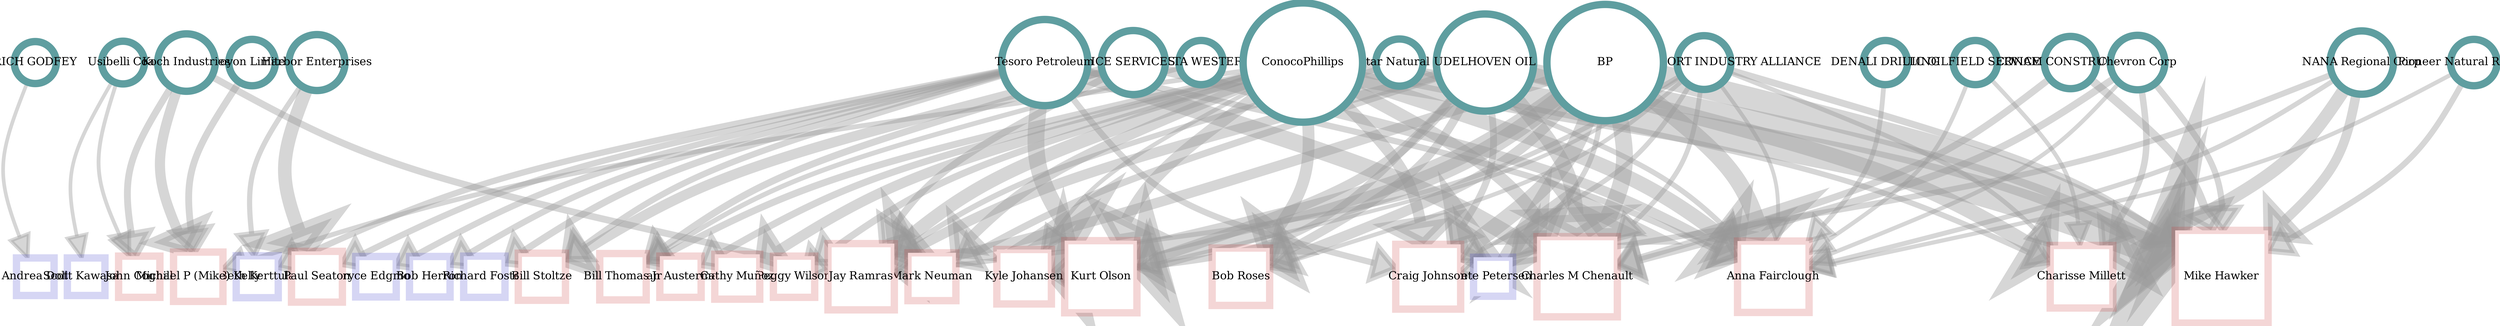 digraph G {
	graph [outputorder=edgesfirst, truecolor=true, size="1000,1000!", dpi=96, bgcolor="#FFFFFF", splines=curved, epsilon="0.0", layoutEngine=neato, fontsize=90, fontcolor=blue, start=self];
	node [label="\N", style="setlinewidth(10), filled", fontsize=15, fixedsize=1, imagescale=true, regular=true];
	graph [bb="0,0,2215.1,1833.2"];
	8432 [label="Andrea Doll", width="0.69444", href=a, id=8432, state=AK, term=2008, district="AK-4", party=D, candidate_name="Andrea Doll", image="../www/can_images/unknownCandidate.jpg", total_dollars=25, type=candidates, value=25, color="#3333cc33", fillcolor="#ffffff", tooltip="Andrea Doll (Received $25)", shape=square, label_zoom_level=6, click="this.selectNode('8432'); this.panToNode('8432');", area="0.5", target=8432, pos="1439.5,654.5", height="0.70833"];
	39502 [label="RICH GODFEY", width="0.77778", href=a, id=39502, image="../www/com_images/cunknown_oil_co.png", total_dollars="25.00", type=donors, value="25.00", color=cadetblue, fillcolor="#ffffff", tooltip="RICH GODFEY (Gave $25)", shape=circle, label_zoom_level=8, click="this.selectNode('39502'); this.panToNode('39502');", area="0.5", target=39502, transaction_id="425f96810a11b1f90bb8ff925ff770fc", company_id=39502, company_name="RICH GODFEY", amount="25.00", recipient_ext_id=8432, industry="Gasoline Service Stations", sitecode=oil, contributor_type=I, dir="/home/dameat/public_html/state_dem/njq/NodeViz", pos="1643.1,858.15", height="0.79167"];
	4162 [label="Scott Kawasaki", width="0.69444", href=a, id=4162, state=AK, term=2008, district="AK-9", party=D, candidate_name="Scott Kawasaki", image="../www/can_images/4162.jpg", total_dollars=25, type=candidates, value=25, color="#3333cc33", fillcolor="#ffffff", tooltip="Scott Kawasaki (Received $25)", shape=square, label_zoom_level=6, click="this.selectNode('4162'); this.panToNode('4162');", area="0.5", target=4162, pos="2188.6,1640.5", height="0.70833"];
	29758 [label="Usibelli Coal", width="0.80556", href=a, id=29758, image="../www/com_images/cunknown_coal_co.png", total_dollars=75, type=donors, value=75, color=cadetblue, fillcolor="#ffffff", tooltip="Usibelli Coal (Gave $75)", shape=circle, label_zoom_level=8, click="this.selectNode('29758'); this.panToNode('29758');", area="0.51081916537867", target=29758, transaction_id="4fae2dec60d68ae4c152b5b40374fe2b", company_id=29758, company_name="Usibelli Coal", amount="50.00", recipient_ext_id=3179, industry="Coal Mining", sitecode=coal, contributor_type=I, dir="/home/dameat/public_html/state_dem/njq/NodeViz", pos="1915.2,1523.2", height="0.80556"];
	39351 [label="DELTA WESTERN", width="0.83333", href=a, id=39351, image="../www/com_images/cunknown_oil_co.png", total_dollars="200.00", type=donors, value="200.00", color=cadetblue, fillcolor="#ffffff", tooltip="DELTA WESTERN (Gave $200)", shape=circle, label_zoom_level=8, click="this.selectNode('39351'); this.panToNode('39351');", area="0.53786707882535", target=39351, transaction_id="228acdac3b359180b012b6e68cf7d1b2", company_id=39351, company_name="DELTA WESTERN", amount="200.00", recipient_ext_id=4148, industry=Unknown, sitecode=oil, contributor_type=I, dir="/home/dameat/public_html/state_dem/njq/NodeViz", pos="1460,875.78", height="0.83333"];
	39353 [label="DENALI DRILLING", width="0.83333", href=a, id=39353, image="../www/com_images/cunknown_oil_co.png", total_dollars="200.00", type=donors, value="200.00", color=cadetblue, fillcolor="#ffffff", tooltip="DENALI DRILLING (Gave $200)", shape=circle, label_zoom_level=8, click="this.selectNode('39353'); this.panToNode('39353');", area="0.53786707882535", target=39353, transaction_id="50444620420e75e6c639714f17bd9bf4", company_id=39353, company_name="DENALI DRILLING", amount="200.00", recipient_ext_id=8801, industry="Special Trade Contractors", sitecode=oil, contributor_type=I, dir="/home/dameat/public_html/state_dem/njq/NodeViz", pos="705.01,481.59", height="0.83333"];
	39383 [label="UIC OILFIELD SERVICES", width="0.83333", href=a, id=39383, image="../www/com_images/cunknown_oil_co.png", total_dollars=200, type=donors, value=200, color=cadetblue, fillcolor="#ffffff", tooltip="UIC OILFIELD SERVICES (Gave $200)", shape=circle, label_zoom_level=8, click="this.selectNode('39383'); this.panToNode('39383');", area="0.53786707882535", target=39383, transaction_id="1d8c535895113a63f4ef2db8635858e7", company_id=39383, company_name="UIC OILFIELD SERVICES", amount="100.00", recipient_ext_id=9873, industry="Oilfield Service, Equipment & Exploration", sitecode=oil, contributor_type=I, dir="/home/dameat/public_html/state_dem/njq/NodeViz", pos="160.79,929.45", height="0.83333"];
	4174 [label="Pete Petersen", width="0.72222", href=a, id=4174, state=AK, term=2008, district="AK-19", party=D, candidate_name="Pete Petersen", image="../www/can_images/4174.jpg", total_dollars=250, type=candidates, value=250, color="#3333cc33", fillcolor="#ffffff", tooltip="Pete Petersen (Received $250)", shape=square, label_zoom_level=6, click="this.selectNode('4174'); this.panToNode('4174');", area="0.54868624420402", target=4174, pos="1184.7,663.96", height="0.73611"];
	8806 [label="Bryce Edgmon", width="0.75", href=a, id=8806, state=AK, term=2008, district="AK-37", party=D, candidate_name="Bryce Edgmon", image="../www/can_images/8806.jpg", total_dollars=400, type=candidates, value=400, color="#3333cc33", fillcolor="#ffffff", tooltip="Bryce Edgmon (Received $400)", shape=square, label_zoom_level=6, click="this.selectNode('8806'); this.panToNode('8806');", area="0.58114374034003", target=8806, pos="488.65,192.96", height="0.76389"];
	9874 [label="Bob Herron", width="0.75", href=a, id=9874, state=AK, term=2008, district="AK-38", party=D, candidate_name="Bob Herron", image="../www/can_images/9874.png", total_dollars=400, type=candidates, value=400, color="#3333cc33", fillcolor="#ffffff", tooltip="Bob Herron (Received $400)", shape=square, label_zoom_level=6, click="this.selectNode('9874'); this.panToNode('9874');", area="0.58114374034003", target=9874, pos="640.99,183.5", height="0.76389"];
	30533 [label="Pioneer Natural Resources", width="0.86111", href=a, id=30533, image="../www/com_images/c30533.png", total_dollars=450, type=donors, value=450, color=cadetblue, fillcolor="#ffffff", tooltip="Pioneer Natural Resources (Gave $450)", shape=circle, label_zoom_level=8, click="this.selectNode('30533'); this.panToNode('30533');", area="0.5919629057187", target=30533, transaction_id="98d94d4b5d2745a20c70c81cfce13888", company_id=30533, company_name="Pioneer Natural Resources", amount="350.00", recipient_ext_id=4152, industry="Oilfield Service, Equipment & Exploration", sitecode=oil, contributor_type=I, dir="/home/dameat/public_html/state_dem/njq/NodeViz", pos="264.11,754.27", height="0.875"];
	30934 [label="Doyon Limited", width="0.86111", href=a, id=30934, image="../www/com_images/cunknown_coal_co.png", total_dollars="500.00", type=donors, value="500.00", color=cadetblue, fillcolor="#ffffff", tooltip="Doyon Limited (Gave $500)", shape=circle, label_zoom_level=8, click="this.selectNode('30934'); this.panToNode('30934');", area="0.60278207109737", target=30934, transaction_id=c4ada5a7a6aea2ad58e46b1eee43f05e, company_id=30934, company_name="Doyon Limited", amount="500.00", recipient_ext_id=4170, industry="Native American Tribes & Governing Units", sitecode=coal, contributor_type=I, dir="/home/dameat/public_html/state_dem/njq/NodeViz", pos="1055.8,1800.7", height="0.875"];
	2251 [label="Richard Foster", width="0.77778", href=a, id=2251, state=AK, term=2008, district="AK-39", party=D, candidate_name="Richard Foster", image="../www/can_images/unknownCandidate.jpg", total_dollars=500, type=candidates, value=500, color="#3333cc33", fillcolor="#ffffff", tooltip="Richard Foster (Received $500)", shape=square, label_zoom_level=6, click="this.selectNode('2251'); this.panToNode('2251');", area="0.60278207109737", target=2251, pos="92.116,482.58", height="0.77778"];
	4142 [label="Peggy Wilson", width="0.77778", href=a, id=4142, state=AK, term=2008, district="AK-2", party=R, candidate_name="Peggy Wilson", image="../www/can_images/4142.jpg", total_dollars=500, type=candidates, value=500, color="#cc333333", fillcolor="#ffffff", tooltip="Peggy Wilson (Received $500)", shape=square, label_zoom_level=6, click="this.selectNode('4142'); this.panToNode('4142');", area="0.60278207109737", target=4142, pos="630.19,1560.7", height="0.77778"];
	2237 [label="Alan Austerman", width="0.77778", href=a, id=2237, state=AK, term=2008, district="AK-36", party=R, candidate_name="Alan Austerman", image="../www/can_images/2237.jpg", total_dollars=500, type=candidates, value=500, color="#cc333333", fillcolor="#ffffff", tooltip="Alan Austerman (Received $500)", shape=square, label_zoom_level=6, click="this.selectNode('2237'); this.panToNode('2237');", area="0.60278207109737", target=2237, pos="439.88,1493.6", height="0.77778"];
	1677 [label="Enstar Natural Gas", width="0.88889", href=a, id=1677, image="../www/com_images/c1677.png", total_dollars="542.5", type=donors, value="542.5", color=cadetblue, fillcolor="#ffffff", tooltip="Enstar Natural Gas (Gave $542)", shape=circle, label_zoom_level=8, click="this.selectNode('1677'); this.panToNode('1677');", area="0.61197836166924", target=1677, transaction_id="5d1dd42c3f0ae5cb177ea82a418df75a", company_id=1677, company_name="Enstar Natural Gas", amount="292.50", recipient_ext_id=4169, industry="Gas & Electric Utilities", sitecode=oil, contributor_type=I, dir="/home/dameat/public_html/state_dem/njq/NodeViz", pos="960.25,747.37", height="0.88889"];
	3179 [label="John Coghill", width="0.77778", href=a, id=3179, state=AK, term=2008, district="AK-11", party=R, candidate_name="John Coghill", image="../www/can_images/3179.jpg", total_dollars=550, type=candidates, value=550, color="#cc333333", fillcolor="#ffffff", tooltip="John Coghill (Received $550)", shape=square, label_zoom_level=6, click="this.selectNode('3179'); this.panToNode('3179');", area="0.61360123647604", target=3179, pos="1629.1,1411.6", height="0.77778"];
	3178 [label="Beth Kerttula", width="0.77778", href=a, id=3178, state=AK, term=2008, district="AK-3", party=D, candidate_name="Beth Kerttula", image="../www/can_images/3178.jpg", total_dollars=650, type=candidates, value=650, color="#3333cc33", fillcolor="#ffffff", tooltip="Beth Kerttula (Received $650)", shape=square, label_zoom_level=6, click="this.selectNode('3178'); this.panToNode('3178');", area="0.63523956723338", target=3178, pos="298.13,230.74", height="0.79167"];
	4157 [label="Cathy Muñoz", width="0.83333", href=a, id=4157, state=AK, term=2008, district="AK-4", party=R, candidate_name="Cathy Muñoz", image="../www/can_images/4157.jpg", total_dollars=1000, type=candidates, value=1000, color="#cc333333", fillcolor="#ffffff", tooltip="Cathy Muñoz (Received $1,000)", shape=square, label_zoom_level=6, click="this.selectNode('4157'); this.panToNode('4157');", area="0.71097372488408", target=4157, pos="778.79,1527.9", height="0.84722"];
	4148 [label="Bill Thomas Jr", width="0.86111", href=a, id=4148, state=AK, term=2008, district="AK-5", party=R, candidate_name="Bill Thomas Jr", image="../www/can_images/4148.jpg", total_dollars=1200, type=candidates, value=1200, color="#cc333333", fillcolor="#ffffff", tooltip="Bill Thomas Jr (Received $1,200)", shape=square, label_zoom_level=6, click="this.selectNode('4148'); this.panToNode('4148');", area="0.75425038639876", target=4148, pos="1113.8,975.8", height="0.875"];
	39350 [label="CONAM CONSTRUCTION", width="0.97222", href=a, id=39350, image="../www/com_images/c39350.png", total_dollars=1250, type=donors, value=1250, color=cadetblue, fillcolor="#ffffff", tooltip="CONAM CONSTRUCTION (Gave $1,250)", shape=circle, label_zoom_level=8, click="this.selectNode('39350'); this.panToNode('39350');", area="0.76506955177743", target=39350, transaction_id="97817c66ef8b45403b52a9a870550c69", company_id=39350, company_name="CONAM CONSTRUCTION", amount="750.00", recipient_ext_id=4152, industry="Construction, Unclassified", sitecode=oil, contributor_type=I, dir="/home/dameat/public_html/state_dem/njq/NodeViz", pos="108.02,1153.6", height="0.98611"];
	4143 [label="Bill Stoltze", width="0.88889", href=a, id=4143, state=AK, term=2008, district="AK-16", party=R, candidate_name="Bill Stoltze", image="../www/can_images/4143.jpg", total_dollars=1400, type=candidates, value=1400, color="#cc333333", fillcolor="#ffffff", tooltip="Bill Stoltze (Received $1,400)", shape=square, label_zoom_level=6, click="this.selectNode('4143'); this.panToNode('4143');", area="0.79752704791345", target=4143, pos="850.13,355.44", height="0.88889"];
	39405 [label="ALASKA SUPPORT INDUSTRY ALLIANCE", width=1, href=a, id=39405, image="../www/com_images/cunknown_oil_co.png", total_dollars=1450, type=donors, value=1450, color=cadetblue, fillcolor="#ffffff", tooltip="ALASKA SUPPORT INDUSTRY ALLIANCE (Gave $1,450)", shape=circle, label_zoom_level=8, click="this.selectNode('39405'); this.panToNode('39405');", area="0.80834621329212", target=39405, transaction_id="1b42da3bf279b8af40f4ad9f678dde6d", company_id=39405, company_name="ALASKA SUPPORT INDUSTRY ALLIANCE", amount="500.00", recipient_ext_id=4152, industry="Oil & Gas", sitecode=oil, contributor_type=I, dir="/home/dameat/public_html/state_dem/njq/NodeViz", pos="683.89,1032.5", height="1.0139"];
	951 [label="Chevron Corp", width="1.0278", href=a, id=951, image="../www/com_images/c951.png", total_dollars=1500, type=donors, value=1500, color=cadetblue, fillcolor="#ffffff", tooltip="Chevron Corp (Gave $1,500)", shape=circle, label_zoom_level=8, click="this.selectNode('951'); this.panToNode('951');", area="0.81916537867079", target=951, transaction_id="7621d191b88a57ab30c7288cae7289b4", company_id=951, company_name="Chevron Corp", amount="550.00", recipient_ext_id=4153, industry="Major (Multinational) Oil & Gas Producers", sitecode=oil, contributor_type=I, dir="/home/dameat/public_html/state_dem/njq/NodeViz", pos="240.38,1019.6", height="1.0278"];
	4154 [label="Mark Neuman", width="0.88889", href=a, id=4154, state=AK, term=2008, district="AK-15", party=R, candidate_name="Mark Neuman", image="../www/can_images/4154.jpg", total_dollars=1500, type=candidates, value=1500, color="#cc333333", fillcolor="#ffffff", tooltip="Mark Neuman (Received $1,500)", shape=square, label_zoom_level=6, click="this.selectNode('4154'); this.panToNode('4154');", area="0.81916537867079", target=4154, pos="572.63,1446.2", height="0.90278"];
	4170 [label="Michael P (Mike) Kelly", width="0.91667", href=a, id=4170, state=AK, term=2008, district="AK-7", party=R, candidate_name="Michael P (Mike) Kelly", image="../www/can_images/4170.jpg", total_dollars=1700, type=candidates, value=1700, color="#cc333333", fillcolor="#ffffff", tooltip="Michael P (Mike) Kelly (Received $1,700)", shape=square, label_zoom_level=6, click="this.selectNode('4170'); this.panToNode('4170');", area="0.86244204018547", target=4170, pos="1023.7,1453.8", height="0.93056"];
	2248 [label="Harbor Enterprises", width="1.0556", href=a, id=2248, image="../www/com_images/cunknown_oil_co.png", total_dollars=1750, type=donors, value=1750, color=cadetblue, fillcolor="#ffffff", tooltip="Harbor Enterprises (Gave $1,750)", shape=circle, label_zoom_level=8, click="this.selectNode('2248'); this.panToNode('2248');", area="0.87326120556414", target=2248, transaction_id="9645ed3f256036ed474d7a2afe4b362f", company_id=2248, company_name="Harbor Enterprises", amount="1500.00", recipient_ext_id=4158, industry="Petroleum Refining & Marketing", sitecode=oil, contributor_type=I, dir="/home/dameat/public_html/state_dem/njq/NodeViz", pos="39,39", height="1.0556"];
	4158 [label="Paul Seaton", width="0.94444", href=a, id=4158, state=AK, term=2008, district="AK-35", party=R, candidate_name="Paul Seaton", image="../www/can_images/4158.jpg", total_dollars=1900, type=candidates, value=1900, color="#cc333333", fillcolor="#ffffff", tooltip="Paul Seaton (Received $1,900)", shape=square, label_zoom_level=6, click="this.selectNode('4158'); this.panToNode('4158');", area="0.90571870170015", target=4158, pos="177.46,325.17", height="0.95833"];
	2841 [label="Koch Industries", width="1.0833", href=a, id=2841, image="../www/com_images/c48.png", total_dollars=2000, type=donors, value=2000, color=cadetblue, fillcolor="#ffffff", tooltip="Koch Industries (Gave $2,000)", shape=circle, label_zoom_level=8, click="this.selectNode('2841'); this.panToNode('2841');", area="0.9273570324575", target=2841, transaction_id=a0573d03be1694debb8442aac1dbb556, company_id=2841, company_name="Koch Industries", amount="1000.00", recipient_ext_id=4170, industry="Petroleum Refining & Marketing", sitecode=oil, contributor_type=I, dir="/home/dameat/public_html/state_dem/njq/NodeViz", pos="1320,1301.1", height="1.0833"];
	8468 [label="Kyle Johansen", width="1.0278", href=a, id=8468, state=AK, term=2008, district="AK-1", party=R, candidate_name="Kyle Johansen", image="../www/can_images/8468.jpg", total_dollars=2600, type=candidates, value=2600, color="#cc333333", fillcolor="#ffffff", tooltip="Kyle Johansen (Received $2,600)", shape=square, label_zoom_level=6, click="this.selectNode('8468'); this.panToNode('8468');", area="1.0571870170015", target=8468, pos="980.15,1233.7", height="1.0278"];
	31946 [label="NANA Regional Corp", width="1.1944", href=a, id=31946, image="../www/com_images/c31946.png", total_dollars=2850, type=donors, value=2850, color=cadetblue, fillcolor="#ffffff", tooltip="NANA Regional Corp (Gave $2,850)", shape=circle, label_zoom_level=8, click="this.selectNode('31946'); this.panToNode('31946');", area="1.1112828438949", target=31946, transaction_id="9674a856253305b5bc43543a72895726", company_id=31946, company_name="NANA Regional Corp", amount="1400.00", recipient_ext_id=9873, industry="Native American Tribes & Governing Units", sitecode=oil, contributor_type=I, dir="/home/dameat/public_html/state_dem/njq/NodeViz", pos="310.54,899.63", height="1.1944"];
	39359 [label="ICE SERVICES", width="1.1944", href=a, id=39359, image="../www/com_images/cunknown_oil_co.png", total_dollars=3000, type=donors, value=3000, color=cadetblue, fillcolor="#ffffff", tooltip="ICE SERVICES (Gave $3,000)", shape=circle, label_zoom_level=8, click="this.selectNode('39359'); this.panToNode('39359');", area="1.1437403400309", target=39359, transaction_id="7e1b18c18c2bafaadd7086a292cb5bf9", company_id=39359, company_name="ICE SERVICES", amount="1000.00", recipient_ext_id=4143, industry="Oilfield Service, Equipment & Exploration", sitecode=oil, contributor_type=I, dir="/home/dameat/public_html/state_dem/njq/NodeViz", pos="967.02,668.1", height="1.2083"];
	8692 [label="Bob Roses", width="1.0833", href=a, id=8692, state=AK, term=2008, district="AK-19", party=R, candidate_name="Bob Roses", image="../www/can_images/unknownCandidate.jpg", total_dollars=3100, type=candidates, value=3100, color="#cc333333", fillcolor="#ffffff", tooltip="Bob Roses (Received $3,100)", shape=square, label_zoom_level=6, click="this.selectNode('8692'); this.panToNode('8692');", area="1.1653786707883", target=8692, pos="872.03,1291.2", height="1.0833"];
	9873 [label="Charisse Millett", width="1.1667", href=a, id=9873, state=AK, term=2008, district="AK-30", party=R, candidate_name="Charisse Millett", image="../www/can_images/9873.jpg", total_dollars=4150, type=candidates, value=4150, color="#cc333333", fillcolor="#ffffff", tooltip="Charisse Millett (Received $4,150)", shape=square, label_zoom_level=6, click="this.selectNode('9873'); this.panToNode('9873');", area="1.3925811437403", target=9873, pos="385.8,1242.8", height="1.1806"];
	8804 [label="Craig Johnson", width="1.2222", href=a, id=8804, state=AK, term=2008, district="AK-28", party=R, candidate_name="Craig Johnson", image="../www/can_images/8804.jpg", total_dollars=4650, type=candidates, value=4650, color="#cc333333", fillcolor="#ffffff", tooltip="Craig Johnson (Received $4,650)", shape=square, label_zoom_level=6, click="this.selectNode('8804'); this.panToNode('8804');", area="1.500772797527", target=8804, pos="608.97,847.03", height="1.2222"];
	4169 [label="Jay Ramras", width="1.25", href=a, id=4169, state=AK, term=2008, district="AK-10", party=R, candidate_name="Jay Ramras", image="../www/can_images/4169.jpg", total_dollars="4942.5", type=candidates, value="4942.5", color="#cc333333", fillcolor="#ffffff", tooltip="Jay Ramras (Received $4,942)", shape=square, label_zoom_level=6, click="this.selectNode('4169'); this.panToNode('4169');", area="1.5640649149923", target=4169, pos="1019.1,1064.6", height="1.25"];
	8801 [label="Anna Fairclough", width="1.3333", href=a, id=8801, state=AK, term=2008, district="AK-17", party=R, candidate_name="Anna Fairclough", image="../www/can_images/8801.jpg", total_dollars=6050, type=candidates, value=6050, color="#cc333333", fillcolor="#ffffff", tooltip="Anna Fairclough (Received $6,050)", shape=square, label_zoom_level=6, click="this.selectNode('8801'); this.panToNode('8801');", area="1.8037094281298", target=8801, pos="573.76,789.35", height="1.3472"];
	4147 [label="Kurt Olson", width="1.3611", href=a, id=4147, state=AK, term=2008, district="AK-33", party=R, candidate_name="Kurt Olson", image="../www/can_images/4147.jpg", total_dollars=6300, type=candidates, value=6300, color="#cc333333", fillcolor="#ffffff", tooltip="Kurt Olson (Received $6,300)", shape=square, label_zoom_level=6, click="this.selectNode('4147'); this.panToNode('4147');", area="1.8578052550232", target=4147, pos="720.89,790.46", height="1.3611"];
	5460 [label="Tesoro Petroleum", width="1.6111", href=a, id=5460, image="../www/com_images/c185.png", total_dollars=7300, type=donors, value=7300, color=cadetblue, fillcolor="#ffffff", tooltip="Tesoro Petroleum (Gave $7,300)", shape=circle, label_zoom_level=8, click="this.selectNode('5460'); this.panToNode('5460');", area="2.0741885625966", target=5460, transaction_id="5453335817fee56a81522dfd72e643c3", company_id=5460, company_name="Tesoro Petroleum", amount="2000.00", recipient_ext_id=4147, industry="Petroleum Refining & Marketing", sitecode=oil, contributor_type=C, dir="/home/dameat/public_html/state_dem/njq/NodeViz", pos="473.99,517.59", height="1.625"];
	4153 [label="Charles M Chenault", width="1.5", href=a, id=4153, state=AK, term=2008, district="AK-34", party=R, candidate_name="Charles M Chenault", image="../www/can_images/4153.jpg", total_dollars=8350, type=candidates, value=8350, color="#cc333333", fillcolor="#ffffff", tooltip="Charles M Chenault (Received $8,350)", shape=square, label_zoom_level=6, click="this.selectNode('4153'); this.panToNode('4153');", area="2.3013910355487", target=4153, pos="480.8,924.59", height="1.5139"];
	39514 [label="UDELHOVEN OIL", width="1.8333", href=a, id=39514, image="../www/com_images/c39514.png", total_dollars=9890, type=donors, value=9890, color=cadetblue, fillcolor="#ffffff", tooltip="UDELHOVEN OIL (Gave $9,890)", shape=circle, label_zoom_level=8, click="this.selectNode('39514'); this.panToNode('39514');", area="2.6346213292117", target=39514, transaction_id=d73fdac17f0477396a8ee20bbeac0ff7, company_id=39514, company_name="UDELHOVEN OIL", amount="2190.00", recipient_ext_id=4152, industry="Oilfield Service, Equipment & Exploration", sitecode=oil, contributor_type=I, dir="/home/dameat/public_html/state_dem/njq/NodeViz", pos="664.52,1135.6", height="1.8333"];
	4152 [label="Mike Hawker", width="1.75", href=a, id=4152, state=AK, term=2008, district="AK-32", party=R, candidate_name="Mike Hawker", image="../www/can_images/4152.jpg", total_dollars=11890, type=candidates, value=11890, color="#cc333333", fillcolor="#ffffff", tooltip="Mike Hawker (Received $11,890)", shape=square, label_zoom_level=6, click="this.selectNode('4152'); this.panToNode('4152');", area="3.0673879443586", target=4152, pos="450.19,1134.2", height="1.75"];
	671 [label=BP, width="2.1944", href=a, id=671, image="../www/com_images/c671.png", total_dollars=15150, type=donors, value=15150, color=cadetblue, fillcolor="#ffffff", tooltip="BP (Gave $15,150)", shape=circle, label_zoom_level=8, click="this.selectNode('671'); this.panToNode('671');", area="3.7727975270479", target=671, transaction_id=d45314c7e494a6cc1c84ed4a49ca145a, company_id=671, company_name=BP, amount="2900.00", recipient_ext_id=4152, industry="Major (Multinational) Oil & Gas Producers", sitecode=oil, contributor_type=I, dir="/home/dameat/public_html/state_dem/njq/NodeViz", pos="834.16,937.52", height="2.1944"];
	1137 [label=ConocoPhillips, width="2.25", href=a, id=1137, image="../www/com_images/c92.png", total_dollars=16200, type=donors, value=16200, color=cadetblue, fillcolor="#ffffff", tooltip="ConocoPhillips (Gave $16,200)", shape=circle, label_zoom_level=8, click="this.selectNode('1137'); this.panToNode('1137');", area=4, target=1137, transaction_id="9f7c7393bf62cd808d596499104628bf", company_id=1137, company_name=ConocoPhillips, amount="3900.00", recipient_ext_id=4152, industry="Major (Multinational) Oil & Gas Producers", sitecode=oil, contributor_type=I, dir="/home/dameat/public_html/state_dem/njq/NodeViz", pos="721.16,1186.1", height="2.25"];
	29758 -> 4162 [len=4, style="setlinewidth(5)", labelfloat=true, arrowhead=normal, arrowsize=3, color="#99999966", fontsize=15, minlen=4, href=a, weight="25.00", toId=4162, fromId=29758, value="25.00", id="4162_29758", type=donations, tooltip="$25 from Usibelli Coal to Scott Kawasaki", area=5, target="4162_29758", pos="e,2163.4,1629.7 1941.9,1534.7 1986.7,1553.9 2077.6,1592.9 2135.7,1617.8"];
	39502 -> 8432 [len=4, style="setlinewidth(5)", labelfloat=true, arrowhead=normal, arrowsize=3, color="#99999966", fontsize=15, minlen=4, href=a, weight="25.00", toId=8432, fromId=39502, value="25.00", id="8432_39502", type=donations, tooltip="$25 from RICH GODFEY to Andrea Doll", area=5, target="8432_39502", pos="e,1464.7,679.74 1622.9,837.88 1591.2,806.23 1529.2,744.24 1486.1,701.14"];
	39405 -> 4147 [len=4, style="setlinewidth(5.2258064516129)", labelfloat=true, arrowhead=normal, arrowsize=3, color="#99999966", fontsize=15, minlen=4, href=a, weight="50.00", toId=4147, fromId=39405, value="50.00", id="4147_39405", type=donations, tooltip="$50 from ALASKA SUPPORT INDUSTRY ALLIANCE to Kurt Olson", area="5.2258064516129", target="4147_39405", pos="e,713.39,839.52 689.43,996.23 694.54,962.78 702.31,911.97 708.85,869.21"];
	39405 -> 8801 [len=4, style="setlinewidth(5.2258064516129)", labelfloat=true, arrowhead=normal, arrowsize=3, color="#99999966", fontsize=15, minlen=4, href=a, weight="50.00", toId=8801, fromId=39405, value="50.00", id="8801_39405", type=donations, tooltip="$50 from ALASKA SUPPORT INDUSTRY ALLIANCE to Anna Fairclough", area="5.2258064516129", target="8801_39405", pos="e,595.88,838.18 668.81,999.17 653.31,964.95 628.63,910.49 608.31,865.63"];
	29758 -> 3179 [len=4, style="setlinewidth(5.2258064516129)", labelfloat=true, arrowhead=normal, arrowsize=3, color="#99999966", fontsize=15, minlen=4, href=a, weight="50.00", toId=3179, fromId=29758, value="50.00", id="3179_29758", type=donations, tooltip="$50 from Usibelli Coal to John Coghill", area="5.2258064516129", target="3179_29758", pos="e,1657.3,1422.6 1888,1512.6 1841.7,1494.5 1746.6,1457.4 1685.4,1433.6"];
	39383 -> 8801 [len=4, style="setlinewidth(5.6774193548387)", labelfloat=true, arrowhead=normal, arrowsize=3, color="#99999966", fontsize=15, minlen=4, href=a, weight="100.00", toId=8801, fromId=39383, value="100.00", id="8801_39383", type=donations, tooltip="$100 from UIC OILFIELD SERVICES to Anna Fairclough", area="5.6774193548387", target="8801_39383", pos="e,525.53,805.71 189.5,919.71 252.41,898.36 404.21,846.87 497.07,815.36"];
	39383 -> 9873 [len=4, style="setlinewidth(5.6774193548387)", labelfloat=true, arrowhead=normal, arrowsize=3, color="#99999966", fontsize=15, minlen=4, href=a, weight="100.00", toId=9873, fromId=39383, value="100.00", id="9873_39383", type=donations, tooltip="$100 from UIC OILFIELD SERVICES to Charisse Millett", area="5.6774193548387", target="9873_39383", pos="e,355.25,1200.2 178.44,954.03 212.34,1001.2 287.6,1106 337.5,1175.5"];
	39405 -> 8692 [len=4, style="setlinewidth(5.6774193548387)", labelfloat=true, arrowhead=normal, arrowsize=3, color="#99999966", fontsize=15, minlen=4, href=a, weight="100.00", toId=8692, fromId=39405, value="100.00", id="8692_39405", type=donations, tooltip="$100 from ALASKA SUPPORT INDUSTRY ALLIANCE to Bob Roses", area="5.6774193548387", target="8692_39405", pos="e,843.35,1251.8 705.47,1062.1 734.6,1102.2 787.26,1174.6 825.59,1227.4"];
	30533 -> 8801 [len=4, style="setlinewidth(5.6774193548387)", labelfloat=true, arrowhead=normal, arrowsize=3, color="#99999966", fontsize=15, minlen=4, href=a, weight="100.00", toId=8801, fromId=30533, value="100.00", id="8801_30533", type=donations, tooltip="$100 from Pioneer Natural Resources to Anna Fairclough", area="5.6774193548387", target="8801_30533", pos="e,525.68,783.9 294.93,757.76 341.3,763.01 430.48,773.12 495.54,780.49"];
	951 -> 8801 [len=4, style="setlinewidth(5.6774193548387)", labelfloat=true, arrowhead=normal, arrowsize=3, color="#99999966", fontsize=15, minlen=4, href=a, weight="100.00", toId=8801, fromId=951, value="100.00", id="8801_951", type=donations, tooltip="$100 from Chevron Corp to Anna Fairclough", area="5.6774193548387", target="8801_951", pos="e,525.69,822.55 270.85,998.54 322.6,962.8 429.05,889.29 500.93,839.64"];
	1137 -> 8468 [len=4, style="setlinewidth(5.6774193548387)", labelfloat=true, arrowhead=normal, arrowsize=3, color="#99999966", fontsize=15, minlen=4, href=a, weight="100.00", toId=8468, fromId=1137, value="100.00", id="8468_1137", type=donations, tooltip="$100 from ConocoPhillips to Kyle Johansen", area="5.6774193548387", target="8468_1137", pos="e,942.83,1226.8 800.98,1200.8 836.89,1207.4 878.81,1215.1 913.07,1221.3"];
	39405 -> 9873 [len=4, style="setlinewidth(6.1290322580645)", labelfloat=true, arrowhead=normal, arrowsize=3, color="#99999966", fontsize=15, minlen=4, href=a, weight="150.00", toId=9873, fromId=39405, value="150.00", id="9873_39405", type=donations, tooltip="$150 from ALASKA SUPPORT INDUSTRY ALLIANCE to Charisse Millett", area="6.1290322580645", target="9873_39405", pos="e,427.94,1213 654.22,1053.4 607.53,1086.3 515.75,1151.1 452.62,1195.6"];
	1137 -> 4170 [len=4, style="setlinewidth(6.5806451612903)", labelfloat=true, arrowhead=normal, arrowsize=3, color="#99999966", fontsize=15, minlen=4, href=a, weight="200.00", toId=4170, fromId=1137, value="200.00", id="4170_1137", type=donations, tooltip="$200 from ConocoPhillips to Michael P (Mike) Kelly", area="6.5806451612903", target="4170_1137", pos="e,990.51,1424.4 782.01,1240 836.35,1288 915.28,1357.9 967.99,1404.5"];
	39351 -> 4148 [len=4, style="setlinewidth(6.5806451612903)", labelfloat=true, arrowhead=normal, arrowsize=3, color="#99999966", fontsize=15, minlen=4, href=a, weight="200.00", toId=4148, fromId=39351, value="200.00", id="4148_39351", type=donations, tooltip="$200 from DELTA WESTERN to Bill Thomas Jr", area="6.5806451612903", target="4148_39351", pos="e,1144.9,966.83 1431.1,884.14 1374.7,900.43 1249,936.74 1173.9,958.45"];
	39405 -> 4169 [len=4, style="setlinewidth(6.5806451612903)", labelfloat=true, arrowhead=normal, arrowsize=3, color="#99999966", fontsize=15, minlen=4, href=a, weight="200.00", toId=4169, fromId=39405, value="200.00", id="4169_39405", type=donations, tooltip="$200 from ALASKA SUPPORT INDUSTRY ALLIANCE to Jay Ramras", area="6.5806451612903", target="4169_39405", pos="e,973.96,1060.3 719.77,1035.9 772.97,1041 873.99,1050.7 943.87,1057.4"];
	31946 -> 8801 [len=4, style="setlinewidth(6.5806451612903)", labelfloat=true, arrowhead=normal, arrowsize=3, color="#99999966", fontsize=15, minlen=4, href=a, weight="200.00", toId=8801, fromId=31946, value="200.00", id="8801_31946", type=donations, tooltip="$200 from NANA Regional Corp to Anna Fairclough", area="6.5806451612903", target="8801_31946", pos="e,525.69,809.49 350.23,883 389.21,866.67 449.69,841.33 497.91,821.13"];
	39405 -> 4153 [len=4, style="setlinewidth(6.5806451612903)", labelfloat=true, arrowhead=normal, arrowsize=3, color="#99999966", fontsize=15, minlen=4, href=a, weight="200.00", toId=4153, fromId=39405, value="200.00", id="4153_39405", type=donations, tooltip="$200 from ALASKA SUPPORT INDUSTRY ALLIANCE to Charles M Chenault", area="6.5806451612903", target="4153_39405", pos="e,534.98,953.37 651.71,1015.4 627.49,1002.5 593.18,984.28 561.65,967.53"];
	39405 -> 8804 [len=4, style="setlinewidth(6.5806451612903)", labelfloat=true, arrowhead=normal, arrowsize=3, color="#99999966", fontsize=15, minlen=4, href=a, weight="200.00", toId=8804, fromId=39405, value="200.00", id="8804_39405", type=donations, tooltip="$200 from ALASKA SUPPORT INDUSTRY ALLIANCE to Craig Johnson", area="6.5806451612903", target="8804_39405", pos="e,626.87,891.33 670.15,998.45 661.21,976.33 649.22,946.65 638.22,919.43"];
	39353 -> 8801 [len=4, style="setlinewidth(6.5806451612903)", labelfloat=true, arrowhead=normal, arrowsize=3, color="#99999966", fontsize=15, minlen=4, href=a, weight="200.00", toId=8801, fromId=39353, value="200.00", id="8801_39353", type=donations, tooltip="$200 from DENALI DRILLING to Anna Fairclough", area="6.5806451612903", target="8801_39353", pos="e,594.46,740.8 693.13,509.44 673.72,554.97 634.53,646.86 606.34,712.95"];
	671 -> 4174 [len=4, style="setlinewidth(7.0322580645161)", labelfloat=true, arrowhead=normal, arrowsize=3, color="#99999966", fontsize=15, minlen=4, href=a, weight="250.00", toId=4174, fromId=671, value="250.00", id="4174_671", type=donations, tooltip="$250 from BP to Pete Petersen", area="7.0322580645161", target="4174_671", pos="e,1158.6,684.28 896.82,888.61 964.88,835.49 1072.2,751.72 1134.8,702.88"];
	2248 -> 3178 [len=4, style="setlinewidth(7.0322580645161)", labelfloat=true, arrowhead=normal, arrowsize=3, color="#99999966", fontsize=15, minlen=4, href=a, weight="250.00", toId=3178, fromId=2248, value="250.00", id="3178_2248", type=donations, tooltip="$250 from Harbor Enterprises to Beth Kerttula", area="7.0322580645161", target="3178_2248", pos="e,269.8,209.78 69.744,61.748 113.1,93.827 192.79,152.8 245.63,191.89"];
	1677 -> 8801 [len=4, style="setlinewidth(7.0322580645161)", labelfloat=true, arrowhead=normal, arrowsize=3, color="#99999966", fontsize=15, minlen=4, href=a, weight="250.00", toId=8801, fromId=1677, value="250.00", id="8801_1677", type=donations, tooltip="$250 from Enstar Natural Gas to Anna Fairclough", area="7.0322580645161", target="8801_1677", pos="e,622.08,784.1 928.29,750.84 868.23,757.37 736.94,771.63 652.08,780.84"];
	1677 -> 4169 [len=4, style="setlinewidth(7.4161290322581)", labelfloat=true, arrowhead=normal, arrowsize=3, color="#99999966", fontsize=15, minlen=4, href=a, weight="292.50", toId=4169, fromId=1677, value="292.50", id="4169_1677", type=donations, tooltip="$292 from Enstar Natural Gas to Jay Ramras", area="7.4161290322581", target="4169_1677", pos="e,1010.8,1019.5 966.11,778.95 975.16,827.69 992.77,922.6 1005.2,989.63"];
	1137 -> 9873 [len=4, style="setlinewidth(7.4838709677419)", labelfloat=true, arrowhead=normal, arrowsize=3, color="#99999966", fontsize=15, minlen=4, href=a, weight="300.00", toId=9873, fromId=1137, value="300.00", id="9873_1137", type=donations, tooltip="$300 from ConocoPhillips to Charisse Millett", area="7.4838709677419", target="9873_1137", pos="e,427.8,1235.7 641.26,1199.6 585.48,1209 511.67,1221.5 457.73,1230.6"];
	30533 -> 4152 [len=4, style="setlinewidth(7.9354838709677)", labelfloat=true, arrowhead=normal, arrowsize=3, color="#99999966", fontsize=15, minlen=4, href=a, weight="350.00", toId=4152, fromId=30533, value="350.00", id="4152_30533", type=donations, tooltip="$350 from Pioneer Natural Resources to Mike Hawker", area="7.9354838709677", target="4152_30533", pos="e,419.28,1071.1 277.94,782.51 304.69,837.11 364.5,959.23 406.08,1044.1"];
	31946 -> 8804 [len=4, style="setlinewidth(7.9354838709677)", labelfloat=true, arrowhead=normal, arrowsize=3, color="#99999966", fontsize=15, minlen=4, href=a, weight="350.00", toId=8804, fromId=31946, value="350.00", id="8804_31946", type=donations, tooltip="$350 from NANA Regional Corp to Craig Johnson", area="7.9354838709677", target="8804_31946", pos="e,564.73,854.83 352.98,892.15 400.26,883.82 477.56,870.19 534.87,860.09"];
	5460 -> 8801 [len=4, style="setlinewidth(8.3870967741935)", labelfloat=true, arrowhead=normal, arrowsize=3, color="#99999966", fontsize=15, minlen=4, href=a, weight="400.00", toId=8801, fromId=5460, value="400.00", id="8801_5460", type=donations, tooltip="$400 from Tesoro Petroleum to Anna Fairclough", area="8.3870967741935", target="8801_5460", pos="e,555.94,740.81 494.18,572.59 508.96,612.85 529.21,668.02 545.59,712.62"];
	5460 -> 8806 [len=4, style="setlinewidth(8.3870967741935)", labelfloat=true, arrowhead=normal, arrowsize=3, color="#99999966", fontsize=15, minlen=4, href=a, weight="400.00", toId=8806, fromId=5460, value="400.00", id="8806_5460", type=donations, tooltip="$400 from Tesoro Petroleum to Bryce Edgmon", area="8.3870967741935", target="8806_5460", pos="e,487.4,220.52 476.64,458.8 479.31,399.71 483.4,309.19 486.05,250.54"];
	5460 -> 3178 [len=4, style="setlinewidth(8.3870967741935)", labelfloat=true, arrowhead=normal, arrowsize=3, color="#99999966", fontsize=15, minlen=4, href=a, weight="400.00", toId=3178, fromId=5460, value="400.00", id="3178_5460", type=donations, tooltip="$400 from Tesoro Petroleum to Beth Kerttula", area="8.3870967741935", target="3178_5460", pos="e,315.84,259.62 443.36,467.63 412.15,416.72 363.88,337.99 331.67,285.44"];
	5460 -> 4143 [len=4, style="setlinewidth(8.3870967741935)", labelfloat=true, arrowhead=normal, arrowsize=3, color="#99999966", fontsize=15, minlen=4, href=a, weight="400.00", toId=4143, fromId=5460, value="400.00", id="4143_5460", type=donations, tooltip="$400 from Tesoro Petroleum to Bill Stoltze", area="8.3870967741935", target="4143_5460", pos="e,817.87,369.34 527.48,494.53 596.87,464.62 717.59,412.58 790.06,381.33"];
	951 -> 4152 [len=4, style="setlinewidth(8.3870967741935)", labelfloat=true, arrowhead=normal, arrowsize=3, color="#99999966", fontsize=15, minlen=4, href=a, weight="400.00", toId=4152, fromId=951, value="400.00", id="4152_951", type=donations, tooltip="$400 from Chevron Corp to Mike Hawker", area="8.3870967741935", target="4152_951", pos="e,386.81,1099.6 273.17,1037.5 296.61,1050.3 329.37,1068.2 360.34,1085.1"];
	5460 -> 9874 [len=4, style="setlinewidth(8.3870967741935)", labelfloat=true, arrowhead=normal, arrowsize=3, color="#99999966", fontsize=15, minlen=4, href=a, weight="400.00", toId=9874, fromId=5460, value="400.00", id="9874_5460", type=donations, tooltip="$400 from Tesoro Petroleum to Bob Herron", area="8.3870967741935", target="9874_5460", pos="e,627.14,211.2 500.26,465.02 531.2,403.13 582.32,300.86 613.69,238.1"];
	5460 -> 4158 [len=4, style="setlinewidth(8.3870967741935)", labelfloat=true, arrowhead=normal, arrowsize=3, color="#99999966", fontsize=15, minlen=4, href=a, weight="400.00", toId=4158, fromId=5460, value="400.00", id="4158_5460", type=donations, tooltip="$400 from Tesoro Petroleum to Paul Seaton", area="8.3870967741935", target="4158_5460", pos="e,211.68,347.38 425.02,485.82 373.52,452.39 292.43,399.77 237.19,363.93"];
	5460 -> 8804 [len=4, style="setlinewidth(8.3870967741935)", labelfloat=true, arrowhead=normal, arrowsize=3, color="#99999966", fontsize=15, minlen=4, href=a, weight="400.00", toId=8804, fromId=5460, value="400.00", id="8804_5460", type=donations, tooltip="$400 from Tesoro Petroleum to Craig Johnson", area="8.3870967741935", target="8804_5460", pos="e,590.86,802.85 496.28,571.99 518.97,627.38 554.29,713.58 579.33,774.7"];
	951 -> 9873 [len=4, style="setlinewidth(8.8387096774194)", labelfloat=true, arrowhead=normal, arrowsize=3, color="#99999966", fontsize=15, minlen=4, href=a, weight="450.00", toId=9873, fromId=951, value="450.00", id="9873_951", type=donations, tooltip="$450 from Chevron Corp to Charisse Millett", area="8.8387096774194", target="9873_951", pos="e,358.04,1200.2 260.6,1050.6 281.46,1082.6 314.65,1133.6 341.62,1175"];
	39350 -> 4153 [len=4, style="setlinewidth(9.2903225806452)", labelfloat=true, arrowhead=normal, arrowsize=3, color="#99999966", fontsize=15, minlen=4, href=a, weight="500.00", toId=4153, fromId=39350, value="500.00", id="4153_39350", type=donations, tooltip="$500 from CONAM CONSTRUCTION to Charles M Chenault", area="9.2903225806452", target="4153_39350", pos="e,426.63,957.87 138.21,1135 194.86,1100.2 318.79,1024.1 401.02,973.6"];
	2841 -> 4169 [len=4, style="setlinewidth(9.2903225806452)", labelfloat=true, arrowhead=normal, arrowsize=3, color="#99999966", fontsize=15, minlen=4, href=a, weight="500.00", toId=4169, fromId=2841, value="500.00", id="4169_2841", type=donations, tooltip="$500 from Koch Industries to Jay Ramras", area="9.2903225806452", target="4169_2841", pos="e,1064.2,1100.1 1289.2,1276.9 1242.3,1240 1151.5,1168.7 1088.2,1118.9"];
	1137 -> 2237 [len=4, style="setlinewidth(9.2903225806452)", labelfloat=true, arrowhead=normal, arrowsize=3, color="#99999966", fontsize=15, minlen=4, href=a, weight="500.00", toId=2237, fromId=1137, value="500.00", id="2237_1137", type=donations, tooltip="$500 from ConocoPhillips to Alan Austerman", area="9.2903225806452", target="2237_1137", pos="e,465.5,1465.6 666.26,1246.1 613.71,1303.6 535.34,1389.2 485.96,1443.2"];
	39359 -> 4169 [len=4, style="setlinewidth(9.2903225806452)", labelfloat=true, arrowhead=normal, arrowsize=3, color="#99999966", fontsize=15, minlen=4, href=a, weight="500.00", toId=4169, fromId=39359, value="500.00", id="4169_39359", type=donations, tooltip="$500 from ICE SERVICES to Jay Ramras", area="9.2903225806452", target="4169_39359", pos="e,1013.2,1019.4 972.7,711.29 981.48,778.08 998.46,907.31 1009.3,989.6"];
	39405 -> 4152 [len=4, style="setlinewidth(9.2903225806452)", labelfloat=true, arrowhead=normal, arrowsize=3, color="#99999966", fontsize=15, minlen=4, href=a, weight="500.00", toId=4152, fromId=39405, value="500.00", id="4152_39405", type=donations, tooltip="$500 from ALASKA SUPPORT INDUSTRY ALLIANCE to Mike Hawker", area="9.2903225806452", target="4152_39405", pos="e,513.55,1106.6 650.41,1047 621.91,1059.4 579.6,1077.9 541.21,1094.6"];
	2841 -> 3179 [len=4, style="setlinewidth(9.2903225806452)", labelfloat=true, arrowhead=normal, arrowsize=3, color="#99999966", fontsize=15, minlen=4, href=a, weight="500.00", toId=3179, fromId=2841, value="500.00", id="3179_2841", type=donations, tooltip="$500 from Koch Industries to John Coghill", area="9.2903225806452", target="3179_2841", pos="e,1600.7,1401.5 1357,1314.3 1410.4,1333.4 1509.8,1368.9 1572.5,1391.4"];
	1137 -> 4142 [len=4, style="setlinewidth(9.2903225806452)", labelfloat=true, arrowhead=normal, arrowsize=3, color="#99999966", fontsize=15, minlen=4, href=a, weight="500.00", toId=4142, fromId=1137, value="500.00", id="4142_1137", type=donations, tooltip="$500 from ConocoPhillips to Peggy Wilson", area="9.2903225806452", target="4142_1137", pos="e,637.01,1532.6 701.98,1265.1 684.67,1336.4 659.61,1439.6 644.14,1503.3"];
	30934 -> 4170 [len=4, style="setlinewidth(9.2903225806452)", labelfloat=true, arrowhead=normal, arrowsize=3, color="#99999966", fontsize=15, minlen=4, href=a, weight="500.00", toId=4170, fromId=30934, value="500.00", id="4170_30934", type=donations, tooltip="$500 from Doyon Limited to Michael P (Mike) Kelly", area="9.2903225806452", target="4170_30934", pos="e,1026.8,1487.4 1052.9,1769.3 1047.6,1712.5 1036.5,1591.9 1029.6,1517.3"];
	5460 -> 2251 [len=4, style="setlinewidth(9.2903225806452)", labelfloat=true, arrowhead=normal, arrowsize=3, color="#99999966", fontsize=15, minlen=4, href=a, weight="500.00", toId=2251, fromId=5460, value="500.00", id="2251_5460", type=donations, tooltip="$500 from Tesoro Petroleum to Richard Foster", area="9.2903225806452", target="2251_5460", pos="e,120.31,485.16 415.99,512.27 344.12,505.68 222.37,494.52 150.38,487.92"];
	39514 -> 4154 [len=4, style="setlinewidth(9.2903225806452)", labelfloat=true, arrowhead=normal, arrowsize=3, color="#99999966", fontsize=15, minlen=4, href=a, weight="500.00", toId=4154, fromId=39514, value="500.00", id="4154_39514", type=donations, tooltip="$500 from UDELHOVEN OIL to Mark Neuman", area="9.2903225806452", target="4154_39514", pos="e,582.26,1413.6 645.71,1199.2 629.64,1253.5 606.67,1331.1 590.79,1384.8"];
	1137 -> 4148 [len=4, style="setlinewidth(9.2903225806452)", labelfloat=true, arrowhead=normal, arrowsize=3, color="#99999966", fontsize=15, minlen=4, href=a, weight="500.00", toId=4148, fromId=1137, value="500.00", id="4148_1137", type=donations, tooltip="$500 from ConocoPhillips to Bill Thomas Jr", area="9.2903225806452", target="4148_1137", pos="e,1082.5,992.57 792.72,1147.8 868.2,1107.3 985.69,1044.4 1055.7,1006.9"];
	39359 -> 4148 [len=4, style="setlinewidth(9.2903225806452)", labelfloat=true, arrowhead=normal, arrowsize=3, color="#99999966", fontsize=15, minlen=4, href=a, weight="500.00", toId=4148, fromId=39359, value="500.00", id="4148_39359", type=donations, tooltip="$500 from ICE SERVICES to Bill Thomas Jr", area="9.2903225806452", target="4148_39359", pos="e,1098.7,944.2 985.76,707.38 1011.1,760.43 1056.4,855.4 1085.7,916.98"];
	39514 -> 8804 [len=4, style="setlinewidth(9.2903225806452)", labelfloat=true, arrowhead=normal, arrowsize=3, color="#99999966", fontsize=15, minlen=4, href=a, weight="500.00", toId=8804, fromId=39514, value="500.00", id="8804_39514", type=donations, tooltip="$500 from UDELHOVEN OIL to Craig Johnson", area="9.2903225806452", target="8804_39514", pos="e,617.49,891.3 651.99,1070.5 643.43,1026 632.08,967.09 623.19,920.9"];
	39514 -> 8468 [len=4, style="setlinewidth(9.2903225806452)", labelfloat=true, arrowhead=normal, arrowsize=3, color="#99999966", fontsize=15, minlen=4, href=a, weight="500.00", toId=8468, fromId=39514, value="500.00", id="8468_39514", type=donations, tooltip="$500 from UDELHOVEN OIL to Kyle Johansen", area="9.2903225806452", target="8468_39514", pos="e,942.84,1222.1 727.64,1155.2 781.6,1172 859.01,1196 913.87,1213.1"];
	951 -> 4153 [len=4, style="setlinewidth(9.741935483871)", labelfloat=true, arrowhead=normal, arrowsize=3, color="#99999966", fontsize=15, minlen=4, href=a, weight="550.00", toId=4153, fromId=951, value="550.00", id="4153_951", type=donations, tooltip="$550 from Chevron Corp to Charles M Chenault", area="9.741935483871", target="4153_951", pos="e,426.44,946.07 274.83,1006 306.93,993.29 356.05,973.88 398.27,957.2"];
	39350 -> 4152 [len=4, style="setlinewidth(11.548387096774)", labelfloat=true, arrowhead=normal, arrowsize=3, color="#99999966", fontsize=15, minlen=4, href=a, weight="750.00", toId=4152, fromId=39350, value="750.00", id="4152_39350", type=donations, tooltip="$750 from CONAM CONSTRUCTION to Mike Hawker", area="11.548387096774", target="4152_39350", pos="e,387.19,1137.8 143.03,1151.6 192.92,1148.8 286.25,1143.5 356.99,1139.5"];
	39514 -> 8692 [len=4, style="setlinewidth(11.548387096774)", labelfloat=true, arrowhead=normal, arrowsize=3, color="#99999966", fontsize=15, minlen=4, href=a, weight="750.00", toId=8692, fromId=39514, value="750.00", id="8692_39514", type=donations, tooltip="$750 from UDELHOVEN OIL to Bob Roses", area="11.548387096774", target="8692_39514", pos="e,832.98,1261.9 717.42,1175.3 745.28,1196.2 779.64,1221.9 808.89,1243.9"];
	31946 -> 4152 [len=4, style="setlinewidth(12.903225806452)", labelfloat=true, arrowhead=normal, arrowsize=3, color="#99999966", fontsize=15, minlen=4, href=a, weight="900.00", toId=4152, fromId=31946, value="900.00", id="4152_31946", type=donations, tooltip="$900 from NANA Regional Corp to Mike Hawker", area="12.903225806452", target="4152_31946", pos="e,412.66,1071.2 332.67,936.8 350.02,965.94 374.9,1007.7 397.3,1045.4"];
	39514 -> 4169 [len=4, style="setlinewidth(13.806451612903)", labelfloat=true, arrowhead=normal, arrowsize=3, color="#99999966", fontsize=15, minlen=4, href=a, weight="1000.00", toId=4169, fromId=39514, value="1000.00", id="4169_39514", type=donations, tooltip="$1,000 from UDELHOVEN OIL to Jay Ramras", area="13.806451612903", target="4169_39514", pos="e,973.91,1073.7 729.57,1122.6 790.2,1110.4 880.6,1092.4 944.22,1079.6"];
	39359 -> 4143 [len=4, style="setlinewidth(13.806451612903)", labelfloat=true, arrowhead=normal, arrowsize=3, color="#99999966", fontsize=15, minlen=4, href=a, weight="1000.00", toId=4143, fromId=39359, value="1000.00", id="4143_39359", type=donations, tooltip="$1,000 from ICE SERVICES to Bill Stoltze", area="13.806451612903", target="4143_39359", pos="e,862.22,387.78 951.74,627.22 931.63,573.41 896.09,478.37 872.83,416.15"];
	1137 -> 4157 [len=4, style="setlinewidth(13.806451612903)", labelfloat=true, arrowhead=normal, arrowsize=3, color="#99999966", fontsize=15, minlen=4, href=a, weight="1000.00", toId=4157, fromId=1137, value="1000.00", id="4157_1137", type=donations, tooltip="$1,000 from ConocoPhillips to Cathy Muñoz", area="13.806451612903", target="4157_1137", pos="e,773.61,1497.2 734.67,1266.2 745.05,1327.8 759.15,1411.5 768.59,1467.5"];
	2841 -> 4170 [len=4, style="setlinewidth(13.806451612903)", labelfloat=true, arrowhead=normal, arrowsize=3, color="#99999966", fontsize=15, minlen=4, href=a, weight="1000.00", toId=4170, fromId=2841, value="1000.00", id="4170_2841", type=donations, tooltip="$1,000 from Koch Industries to Michael P (Mike) Kelly", area="13.806451612903", target="4170_2841", pos="e,1057,1436.6 1285.1,1319 1235.7,1344.5 1144.5,1391.5 1084,1422.7"];
	671 -> 4169 [len=4, style="setlinewidth(13.806451612903)", labelfloat=true, arrowhead=normal, arrowsize=3, color="#99999966", fontsize=15, minlen=4, href=a, weight="1000.00", toId=4169, fromId=671, value="1000.00", id="4169_671", type=donations, tooltip="$1,000 from BP to Jay Ramras", area="13.806451612903", target="4169_671", pos="e,973.94,1033.6 899.38,982.34 915.46,993.39 932.75,1005.3 949.05,1016.5"];
	671 -> 8692 [len=4, style="setlinewidth(13.806451612903)", labelfloat=true, arrowhead=normal, arrowsize=3, color="#99999966", fontsize=15, minlen=4, href=a, weight="1000.00", toId=8692, fromId=671, value="1000.00", id="8692_671", type=donations, tooltip="$1,000 from BP to Bob Roses", area="13.806451612903", target="8692_671", pos="e,867.81,1251.9 842.61,1016.5 849.2,1078 858.26,1162.6 864.57,1221.6"];
	39359 -> 8801 [len=4, style="setlinewidth(13.806451612903)", labelfloat=true, arrowhead=normal, arrowsize=3, color="#99999966", fontsize=15, minlen=4, href=a, weight="1000.00", toId=8801, fromId=39359, value="1000.00", id="8801_39359", type=donations, tooltip="$1,000 from ICE SERVICES to Anna Fairclough", area="13.806451612903", target="8801_39359", pos="e,621.85,774.52 925.68,680.84 860.56,700.92 733.05,740.24 650.71,765.62"];
	1137 -> 4154 [len=4, style="setlinewidth(13.806451612903)", labelfloat=true, arrowhead=normal, arrowsize=3, color="#99999966", fontsize=15, minlen=4, href=a, weight="1000.00", toId=4154, fromId=1137, value="1000.00", id="4154_1137", type=donations, tooltip="$1,000 from ConocoPhillips to Mark Neuman", area="13.806451612903", target="4154_1137", pos="e,591.21,1413.7 680.97,1256.5 657.52,1297.5 628.28,1348.7 606.1,1387.6"];
	39514 -> 4147 [len=4, style="setlinewidth(13.806451612903)", labelfloat=true, arrowhead=normal, arrowsize=3, color="#99999966", fontsize=15, minlen=4, href=a, weight="1000.00", toId=4147, fromId=39514, value="1000.00", id="4147_39514", type=donations, tooltip="$1,000 from UDELHOVEN OIL to Kurt Olson", area="13.806451612903", target="4147_39514", pos="e,712.86,839.61 675.19,1070.3 684.51,1013.2 698.05,930.3 707.98,869.53"];
	1137 -> 8804 [len=4, style="setlinewidth(15.612903225806)", labelfloat=true, arrowhead=normal, arrowsize=3, color="#99999966", fontsize=15, minlen=4, href=a, weight="1200.00", toId=8804, fromId=1137, value="1200.00", id="8804_1137", type=donations, tooltip="$1,200 from ConocoPhillips to Craig Johnson", area="15.612903225806", target="8804_1137", pos="e,623.67,891.47 695.7,1109.2 676.94,1052.5 651.57,975.8 633.12,920.03"];
	1137 -> 8692 [len=4, style="setlinewidth(16.064516129032)", labelfloat=true, arrowhead=normal, arrowsize=3, color="#99999966", fontsize=15, minlen=4, href=a, weight="1250.00", toId=8692, fromId=1137, value="1250.00", id="8692_1137", type=donations, tooltip="$1,250 from ConocoPhillips to Bob Roses", area="16.064516129032", target="8692_1137", pos="e,832.61,1263.8 787.77,1232.5 794.47,1237.2 801.26,1241.9 807.94,1246.6"];
	1137 -> 4147 [len=4, style="setlinewidth(16.064516129032)", labelfloat=true, arrowhead=normal, arrowsize=3, color="#99999966", fontsize=15, minlen=4, href=a, weight="1250.00", toId=4147, fromId=1137, value="1250.00", id="4147_1137", type=donations, tooltip="$1,250 from ConocoPhillips to Kurt Olson", area="16.064516129032", target="4147_1137", pos="e,720.93,839.55 721.1,1105.1 721.06,1036.3 720.99,938.3 720.95,869.99"];
	1137 -> 4153 [len=4, style="setlinewidth(17.41935483871)", labelfloat=true, arrowhead=normal, arrowsize=3, color="#99999966", fontsize=15, minlen=4, href=a, weight="1400.00", toId=4153, fromId=1137, value="1400.00", id="4153_1137", type=donations, tooltip="$1,400 from ConocoPhillips to Charles M Chenault", area="17.41935483871", target="4153_1137", pos="e,530.9,979.11 666.32,1126.4 632.18,1089.3 587.95,1041.2 551.24,1001.2"];
	31946 -> 9873 [len=4, style="setlinewidth(17.41935483871)", labelfloat=true, arrowhead=normal, arrowsize=3, color="#99999966", fontsize=15, minlen=4, href=a, weight="1400.00", toId=9873, fromId=31946, value="1400.00", id="9873_31946", type=donations, tooltip="$1,400 from NANA Regional Corp to Charisse Millett", area="17.41935483871", target="9873_31946", pos="e,376.43,1200.1 319.77,941.71 332.25,998.61 354.69,1101 369.91,1170.4"];
	1137 -> 4169 [len=4, style="setlinewidth(17.870967741935)", labelfloat=true, arrowhead=normal, arrowsize=3, color="#99999966", fontsize=15, minlen=4, href=a, weight="1450.00", toId=4169, fromId=1137, value="1450.00", id="4169_1137", type=donations, tooltip="$1,450 from ConocoPhillips to Jay Ramras", area="17.870967741935", target="4169_1137", pos="e,974.11,1083 796.35,1155.5 842.2,1136.8 900.54,1113 946.01,1094.5"];
	2248 -> 4158 [len=4, style="setlinewidth(18.322580645161)", labelfloat=true, arrowhead=normal, arrowsize=3, color="#99999966", fontsize=15, minlen=4, href=a, weight="1500.00", toId=4158, fromId=2248, value="1500.00", id="4158_2248", type=donations, tooltip="$1,500 from Harbor Enterprises to Paul Seaton", area="18.322580645161", target="4158_2248", pos="e,160.66,290.45 55.564,73.234 78.232,120.08 119.31,204.99 147.47,263.17"];
	1137 -> 8801 [len=4, style="setlinewidth(19.677419354839)", labelfloat=true, arrowhead=normal, arrowsize=3, color="#99999966", fontsize=15, minlen=4, href=a, weight="1650.00", toId=8801, fromId=1137, value="1650.00", id="8801_1137", type=donations, tooltip="$1,650 from ConocoPhillips to Anna Fairclough", area="19.677419354839", target="8801_1137", pos="e,591.81,837.94 692.91,1110.1 666.89,1040 628.48,936.64 602.35,866.31"];
	39514 -> 4153 [len=4, style="setlinewidth(20.129032258065)", labelfloat=true, arrowhead=normal, arrowsize=3, color="#99999966", fontsize=15, minlen=4, href=a, weight="1700.00", toId=4153, fromId=39514, value="1700.00", id="4153_39514", type=donations, tooltip="$1,700 from UDELHOVEN OIL to Charles M Chenault", area="20.129032258065", target="4153_39514", pos="e,528.54,979.42 620.98,1085.6 599.37,1060.8 572.77,1030.2 548.57,1002.4"];
	39514 -> 9873 [len=4, style="setlinewidth(20.58064516129)", labelfloat=true, arrowhead=normal, arrowsize=3, color="#99999966", fontsize=15, minlen=4, href=a, weight="1750.00", toId=9873, fromId=39514, value="1750.00", id="9873_39514", type=donations, tooltip="$1,750 from UDELHOVEN OIL to Charisse Millett", area="20.58064516129", target="9873_39514", pos="e,428.04,1226.5 602.67,1159.4 559.33,1176 501.32,1198.3 456.21,1215.7"];
	671 -> 4153 [len=4, style="setlinewidth(22.838709677419)", labelfloat=true, arrowhead=normal, arrowsize=3, color="#99999966", fontsize=15, minlen=4, href=a, weight="2000.00", toId=4153, fromId=671, value="2000.00", id="4153_671", type=donations, tooltip="$2,000 from BP to Charles M Chenault", area="22.838709677419", target="4153_671", pos="e,534.88,926.57 754.86,934.62 698.42,932.55 622.7,929.78 565.15,927.68"];
	671 -> 4147 [len=4, style="setlinewidth(22.838709677419)", labelfloat=true, arrowhead=normal, arrowsize=3, color="#99999966", fontsize=15, minlen=4, href=a, weight="2000.00", toId=4147, fromId=671, value="2000.00", id="4147_671", type=donations, tooltip="$2,000 from BP to Kurt Olson", area="22.838709677419", target="4147_671", pos="e,758.82,839.7 785.8,874.73 782.98,871.07 780.13,867.37 777.29,863.68"];
	5460 -> 4147 [len=4, style="setlinewidth(22.838709677419)", labelfloat=true, arrowhead=normal, arrowsize=3, color="#99999966", fontsize=15, minlen=4, href=a, weight="2000.00", toId=4147, fromId=5460, value="2000.00", id="4147_5460", type=donations, tooltip="$2,000 from Tesoro Petroleum to Kurt Olson", area="22.838709677419", target="4147_5460", pos="e,676.53,741.43 513.11,560.83 551.49,603.25 610.72,668.7 656.13,718.89"];
	671 -> 8468 [len=4, style="setlinewidth(22.838709677419)", labelfloat=true, arrowhead=normal, arrowsize=3, color="#99999966", fontsize=15, minlen=4, href=a, weight="2000.00", toId=8468, fromId=671, value="2000.00", id="8468_671", type=donations, tooltip="$2,000 from BP to Kyle Johansen", area="22.838709677419", target="8468_671", pos="e,961.71,1196.3 869.13,1008.5 893.23,1057.3 925.01,1121.8 948.39,1169.2"];
	671 -> 8804 [len=4, style="setlinewidth(22.838709677419)", labelfloat=true, arrowhead=normal, arrowsize=3, color="#99999966", fontsize=15, minlen=4, href=a, weight="2000.00", toId=8804, fromId=671, value="2000.00", id="8804_671", type=donations, tooltip="$2,000 from BP to Craig Johnson", area="22.838709677419", target="8804_671", pos="e,653.07,864.75 760.74,908.01 735.18,897.75 706.55,886.24 681.1,876.02"];
	671 -> 8801 [len=4, style="setlinewidth(22.838709677419)", labelfloat=true, arrowhead=normal, arrowsize=3, color="#99999966", fontsize=15, minlen=4, href=a, weight="2000.00", toId=8801, fromId=671, value="2000.00", id="8801_671", type=donations, tooltip="$2,000 from BP to Anna Fairclough", area="22.838709677419", target="8801_671", pos="e,621.87,816.73 765.4,898.4 729.29,877.85 685,852.65 648.09,831.65"];
	5460 -> 4153 [len=4, style="setlinewidth(22.838709677419)", labelfloat=true, arrowhead=normal, arrowsize=3, color="#99999966", fontsize=15, minlen=4, href=a, weight="2000.00", toId=4153, fromId=5460, value="2000.00", id="4153_5460", type=donations, tooltip="$2,000 from Tesoro Petroleum to Charles M Chenault", area="22.838709677419", target="4153_5460", pos="e,479.88,869.77 474.97,576.34 476.13,645.49 478.06,760.87 479.38,839.73"];
	39514 -> 4152 [len=4, style="setlinewidth(24.554838709677)", labelfloat=true, arrowhead=normal, arrowsize=3, color="#99999966", fontsize=15, minlen=4, href=a, weight="2190.00", toId=4152, fromId=39514, value="2190.00", id="4152_39514", type=donations, tooltip="$2,190 from UDELHOVEN OIL to Mike Hawker", area="24.554838709677", target="4152_39514", pos="e,513.46,1134.6 598.47,1135.1 581.13,1135 562.11,1134.9 543.63,1134.8"];
	671 -> 4152 [len=4, style="setlinewidth(30.967741935484)", labelfloat=true, arrowhead=normal, arrowsize=3, color="#99999966", fontsize=15, minlen=4, href=a, weight="2900.00", toId=4152, fromId=671, value="2900.00", id="4152_671", type=donations, tooltip="$2,900 from BP to Mike Hawker", area="30.967741935484", target="4152_671", pos="e,513.48,1101.8 763.74,973.59 700.99,1005.7 608.8,1052.9 540.62,1087.9"];
	1137 -> 4152 [len=4, style="setlinewidth(40)", labelfloat=true, arrowhead=normal, arrowsize=3, color="#99999966", fontsize=15, minlen=4, href=a, weight="3900.00", toId=4152, fromId=1137, value="3900.00", id="4152_1137", type=donations, tooltip="$3,900 from ConocoPhillips to Mike Hawker", area=40, target="4152_1137", pos="e,513.58,1146.3 641.32,1170.8 610.61,1164.9 575.27,1158.2 543.4,1152.1"];
}
